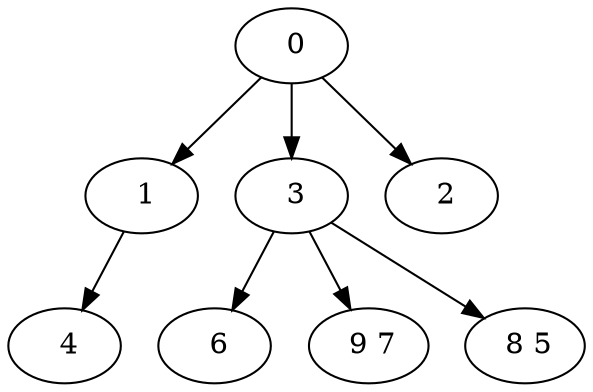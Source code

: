 digraph mytree {
" 0" -> " 1";
" 0" -> " 3";
" 0" -> " 2";
" 1" -> " 4";
" 3" -> " 6";
" 3" -> " 9 7";
" 3" -> " 8 5";
" 4";
" 6";
" 9 7";
" 8 5";
" 2";
}
